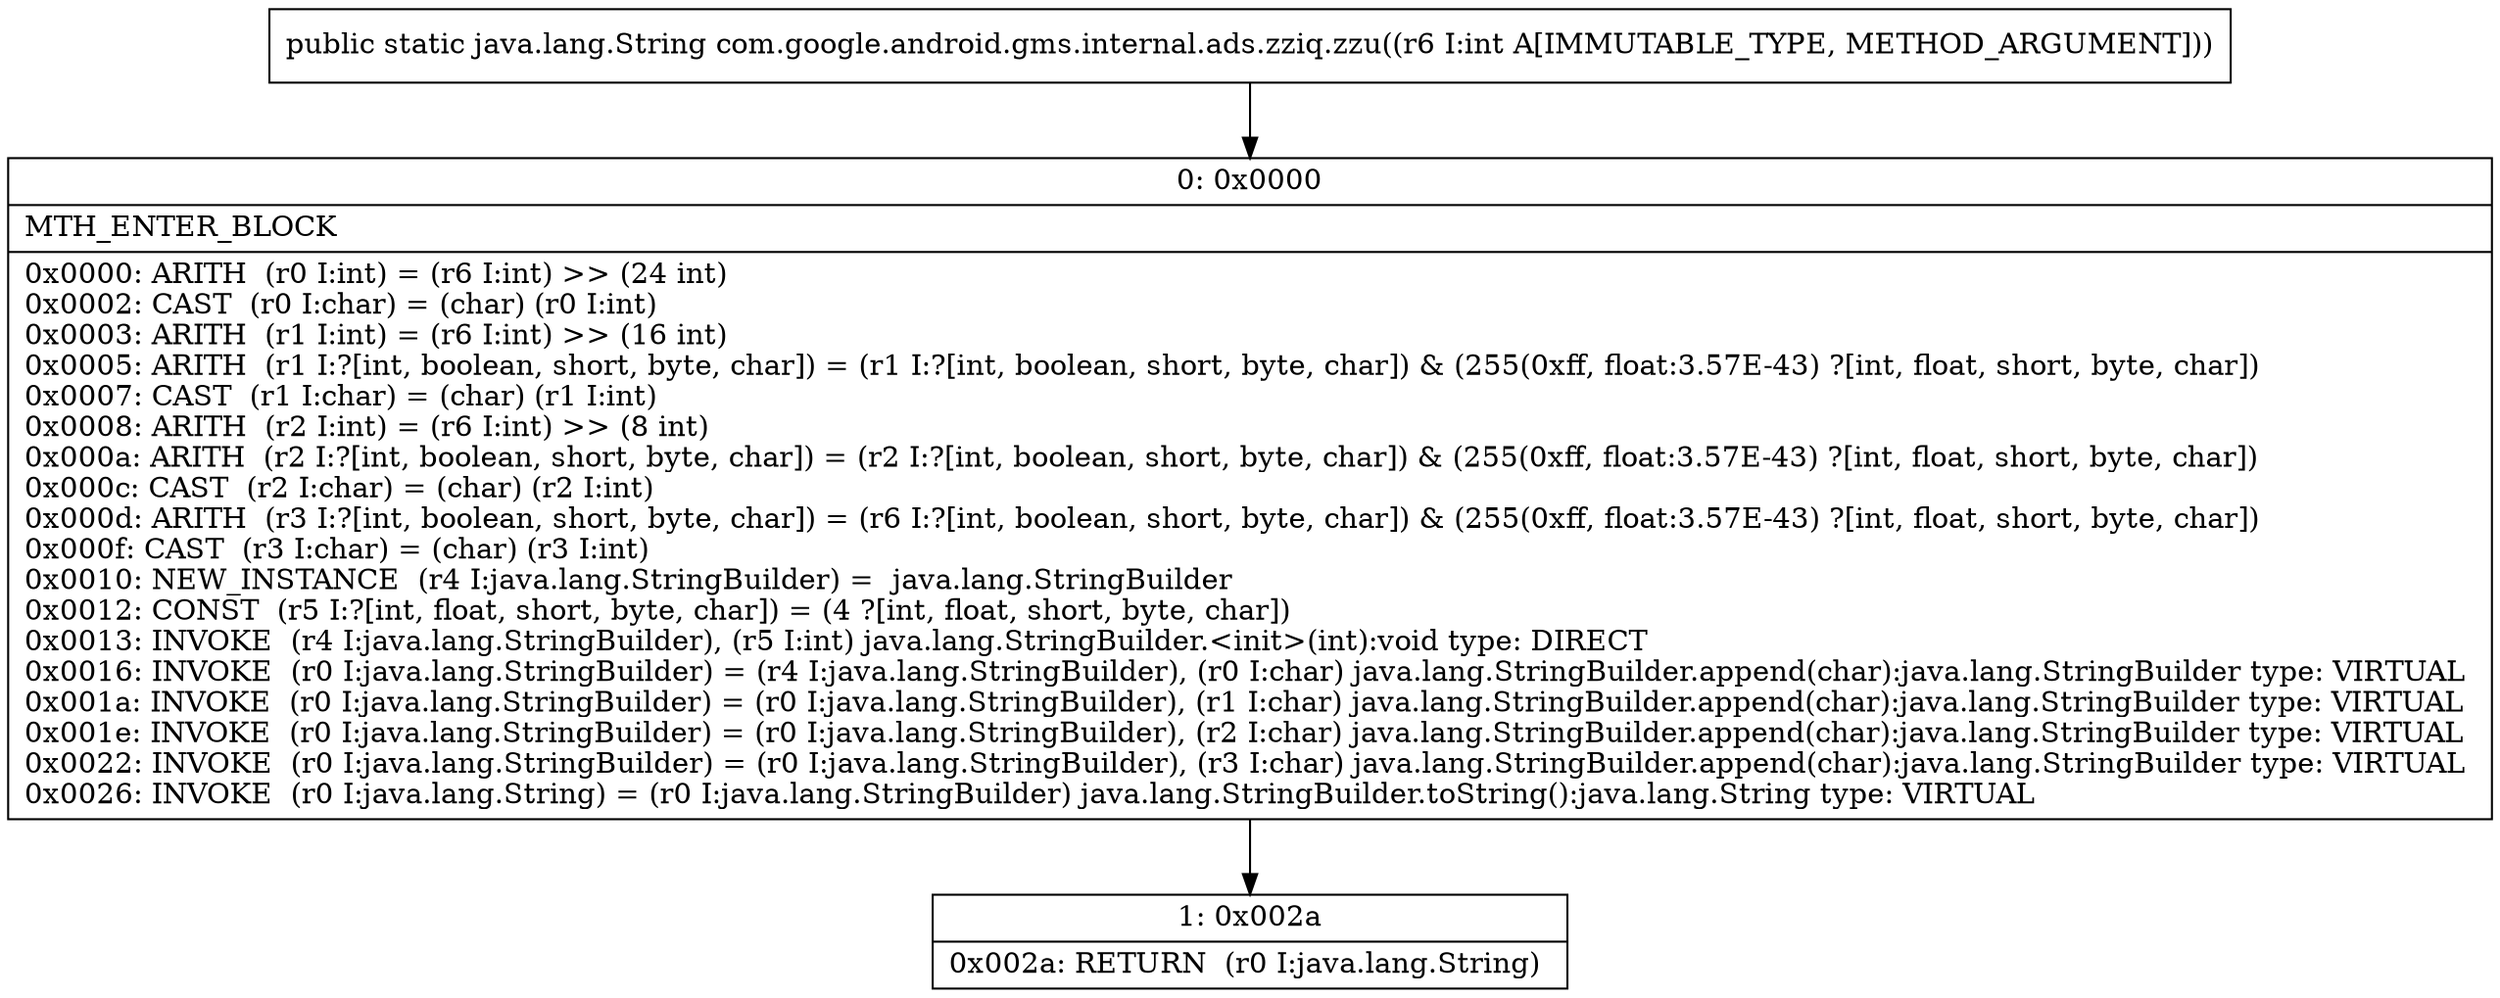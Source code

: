 digraph "CFG forcom.google.android.gms.internal.ads.zziq.zzu(I)Ljava\/lang\/String;" {
Node_0 [shape=record,label="{0\:\ 0x0000|MTH_ENTER_BLOCK\l|0x0000: ARITH  (r0 I:int) = (r6 I:int) \>\> (24 int) \l0x0002: CAST  (r0 I:char) = (char) (r0 I:int) \l0x0003: ARITH  (r1 I:int) = (r6 I:int) \>\> (16 int) \l0x0005: ARITH  (r1 I:?[int, boolean, short, byte, char]) = (r1 I:?[int, boolean, short, byte, char]) & (255(0xff, float:3.57E\-43) ?[int, float, short, byte, char]) \l0x0007: CAST  (r1 I:char) = (char) (r1 I:int) \l0x0008: ARITH  (r2 I:int) = (r6 I:int) \>\> (8 int) \l0x000a: ARITH  (r2 I:?[int, boolean, short, byte, char]) = (r2 I:?[int, boolean, short, byte, char]) & (255(0xff, float:3.57E\-43) ?[int, float, short, byte, char]) \l0x000c: CAST  (r2 I:char) = (char) (r2 I:int) \l0x000d: ARITH  (r3 I:?[int, boolean, short, byte, char]) = (r6 I:?[int, boolean, short, byte, char]) & (255(0xff, float:3.57E\-43) ?[int, float, short, byte, char]) \l0x000f: CAST  (r3 I:char) = (char) (r3 I:int) \l0x0010: NEW_INSTANCE  (r4 I:java.lang.StringBuilder) =  java.lang.StringBuilder \l0x0012: CONST  (r5 I:?[int, float, short, byte, char]) = (4 ?[int, float, short, byte, char]) \l0x0013: INVOKE  (r4 I:java.lang.StringBuilder), (r5 I:int) java.lang.StringBuilder.\<init\>(int):void type: DIRECT \l0x0016: INVOKE  (r0 I:java.lang.StringBuilder) = (r4 I:java.lang.StringBuilder), (r0 I:char) java.lang.StringBuilder.append(char):java.lang.StringBuilder type: VIRTUAL \l0x001a: INVOKE  (r0 I:java.lang.StringBuilder) = (r0 I:java.lang.StringBuilder), (r1 I:char) java.lang.StringBuilder.append(char):java.lang.StringBuilder type: VIRTUAL \l0x001e: INVOKE  (r0 I:java.lang.StringBuilder) = (r0 I:java.lang.StringBuilder), (r2 I:char) java.lang.StringBuilder.append(char):java.lang.StringBuilder type: VIRTUAL \l0x0022: INVOKE  (r0 I:java.lang.StringBuilder) = (r0 I:java.lang.StringBuilder), (r3 I:char) java.lang.StringBuilder.append(char):java.lang.StringBuilder type: VIRTUAL \l0x0026: INVOKE  (r0 I:java.lang.String) = (r0 I:java.lang.StringBuilder) java.lang.StringBuilder.toString():java.lang.String type: VIRTUAL \l}"];
Node_1 [shape=record,label="{1\:\ 0x002a|0x002a: RETURN  (r0 I:java.lang.String) \l}"];
MethodNode[shape=record,label="{public static java.lang.String com.google.android.gms.internal.ads.zziq.zzu((r6 I:int A[IMMUTABLE_TYPE, METHOD_ARGUMENT])) }"];
MethodNode -> Node_0;
Node_0 -> Node_1;
}

